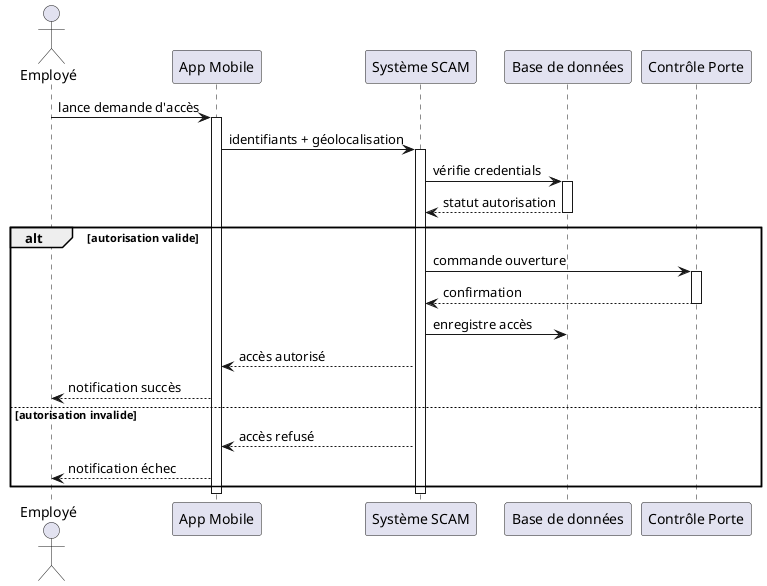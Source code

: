 @startuml smartphone_access
' Accès par Smartphone
actor "Employé" as emp
participant "App Mobile" as app
participant "Système SCAM" as sys
participant "Base de données" as db
participant "Contrôle Porte" as porte

emp -> app : lance demande d'accès
activate app
app -> sys : identifiants + géolocalisation
activate sys

sys -> db : vérifie credentials
activate db
db --> sys : statut autorisation
deactivate db

alt autorisation valide
    sys -> porte : commande ouverture
    activate porte
    porte --> sys : confirmation
    deactivate porte
    sys -> db : enregistre accès
    sys --> app : accès autorisé
    app --> emp : notification succès
else autorisation invalide
    sys --> app : accès refusé
    app --> emp : notification échec
end

deactivate sys
deactivate app

@enduml
